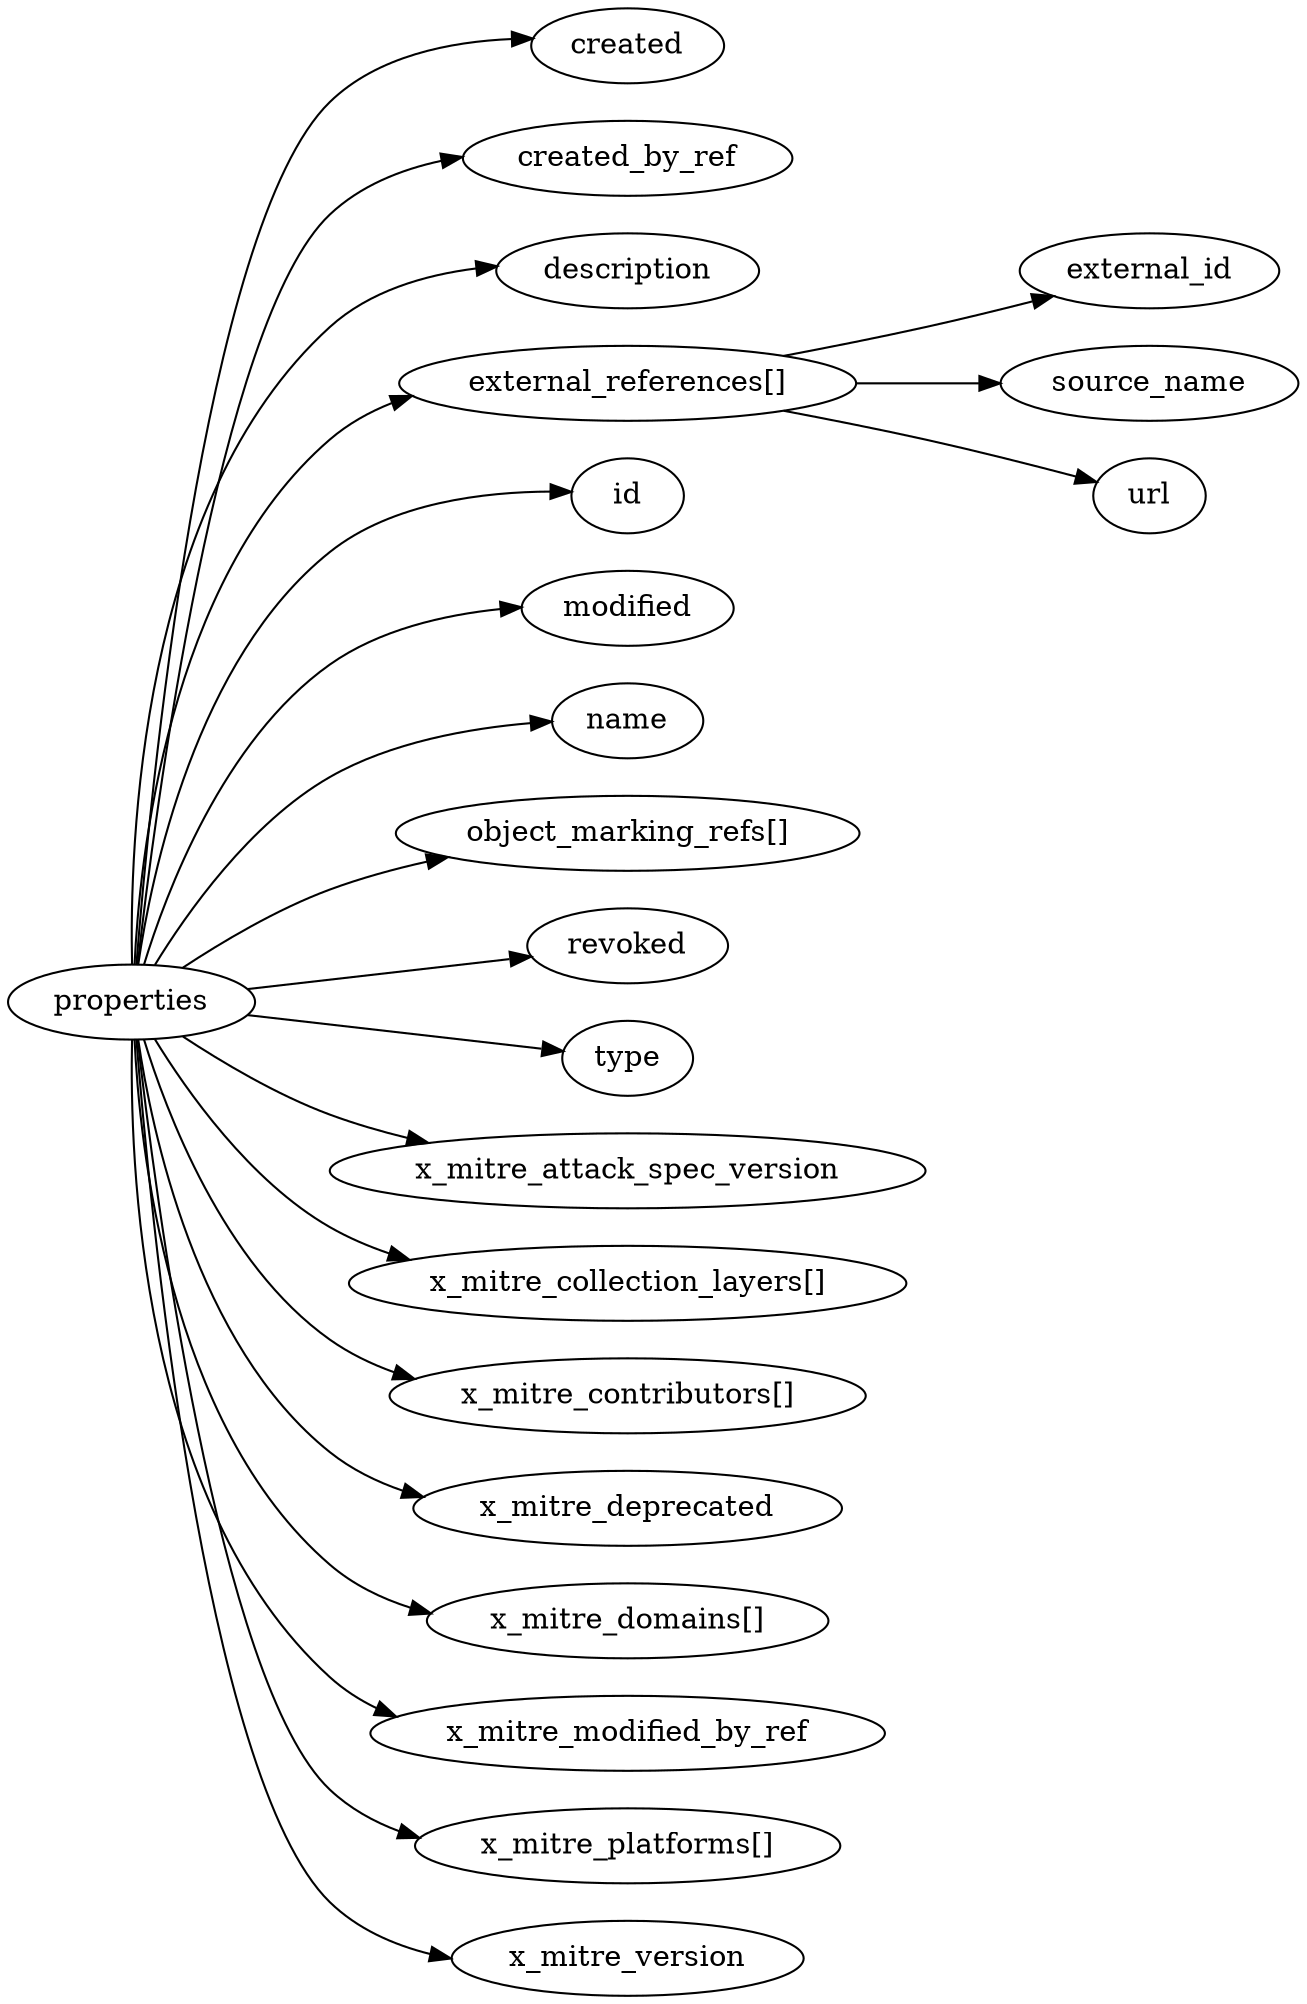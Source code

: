 digraph {
    graph [rankdir=LR]
    "created" [label="created"]
    "created_by_ref" [label="created_by_ref"]
    "description" [label="description"]
    "external_references" [label="external_references[]"]
    "external_references.external_id" [label="external_id"]
    "external_references.source_name" [label="source_name"]
    "external_references.url" [label="url"]
    "id" [label="id"]
    "modified" [label="modified"]
    "name" [label="name"]
    "object_marking_refs" [label="object_marking_refs[]"]
    "revoked" [label="revoked"]
    "type" [label="type"]
    "x_mitre_attack_spec_version" [label="x_mitre_attack_spec_version"]
    "x_mitre_collection_layers" [label="x_mitre_collection_layers[]"]
    "x_mitre_contributors" [label="x_mitre_contributors[]"]
    "x_mitre_deprecated" [label="x_mitre_deprecated"]
    "x_mitre_domains" [label="x_mitre_domains[]"]
    "x_mitre_modified_by_ref" [label="x_mitre_modified_by_ref"]
    "x_mitre_platforms" [label="x_mitre_platforms[]"]
    "x_mitre_version" [label="x_mitre_version"]
    "properties" -> "modified"
    "properties" -> "name"
    "properties" -> "description"
    "properties" -> "x_mitre_platforms"
    "properties" -> "x_mitre_deprecated"
    "properties" -> "x_mitre_domains"
    "properties" -> "x_mitre_version"
    "properties" -> "x_mitre_contributors"
    "properties" -> "x_mitre_collection_layers"
    "properties" -> "type"
    "properties" -> "id"
    "properties" -> "created"
    "properties" -> "created_by_ref"
    "properties" -> "revoked"
    "properties" -> "external_references"
    "properties" -> "object_marking_refs"
    "properties" -> "x_mitre_attack_spec_version"
    "properties" -> "x_mitre_modified_by_ref"
    "external_references" -> "external_references.source_name"
    "external_references" -> "external_references.url"
    "external_references" -> "external_references.external_id"
}